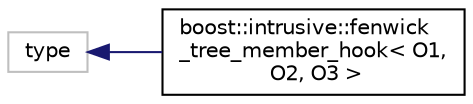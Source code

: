 digraph "Graphical Class Hierarchy"
{
  edge [fontname="Helvetica",fontsize="10",labelfontname="Helvetica",labelfontsize="10"];
  node [fontname="Helvetica",fontsize="10",shape=record];
  rankdir="LR";
  Node4 [label="type",height=0.2,width=0.4,color="grey75", fillcolor="white", style="filled"];
  Node4 -> Node0 [dir="back",color="midnightblue",fontsize="10",style="solid",fontname="Helvetica"];
  Node0 [label="boost::intrusive::fenwick\l_tree_member_hook\< O1,\l O2, O3 \>",height=0.2,width=0.4,color="black", fillcolor="white", style="filled",URL="$classboost_1_1intrusive_1_1fenwick__tree__member__hook.html"];
}
